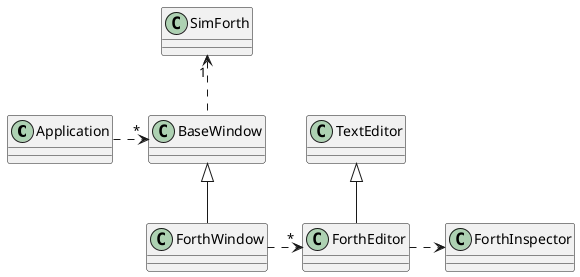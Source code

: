 @startuml

class Application
class BaseWindow
class ForthWindow
class TextEditor
class ForthEditor
class ForthInspector
class SimForth

BaseWindow <|-- ForthWindow
TextEditor <|-- ForthEditor
Application .> "*" BaseWindow
ForthWindow .> "*" ForthEditor
ForthEditor .> ForthInspector
SimForth "1" <.. BaseWindow

@enduml
